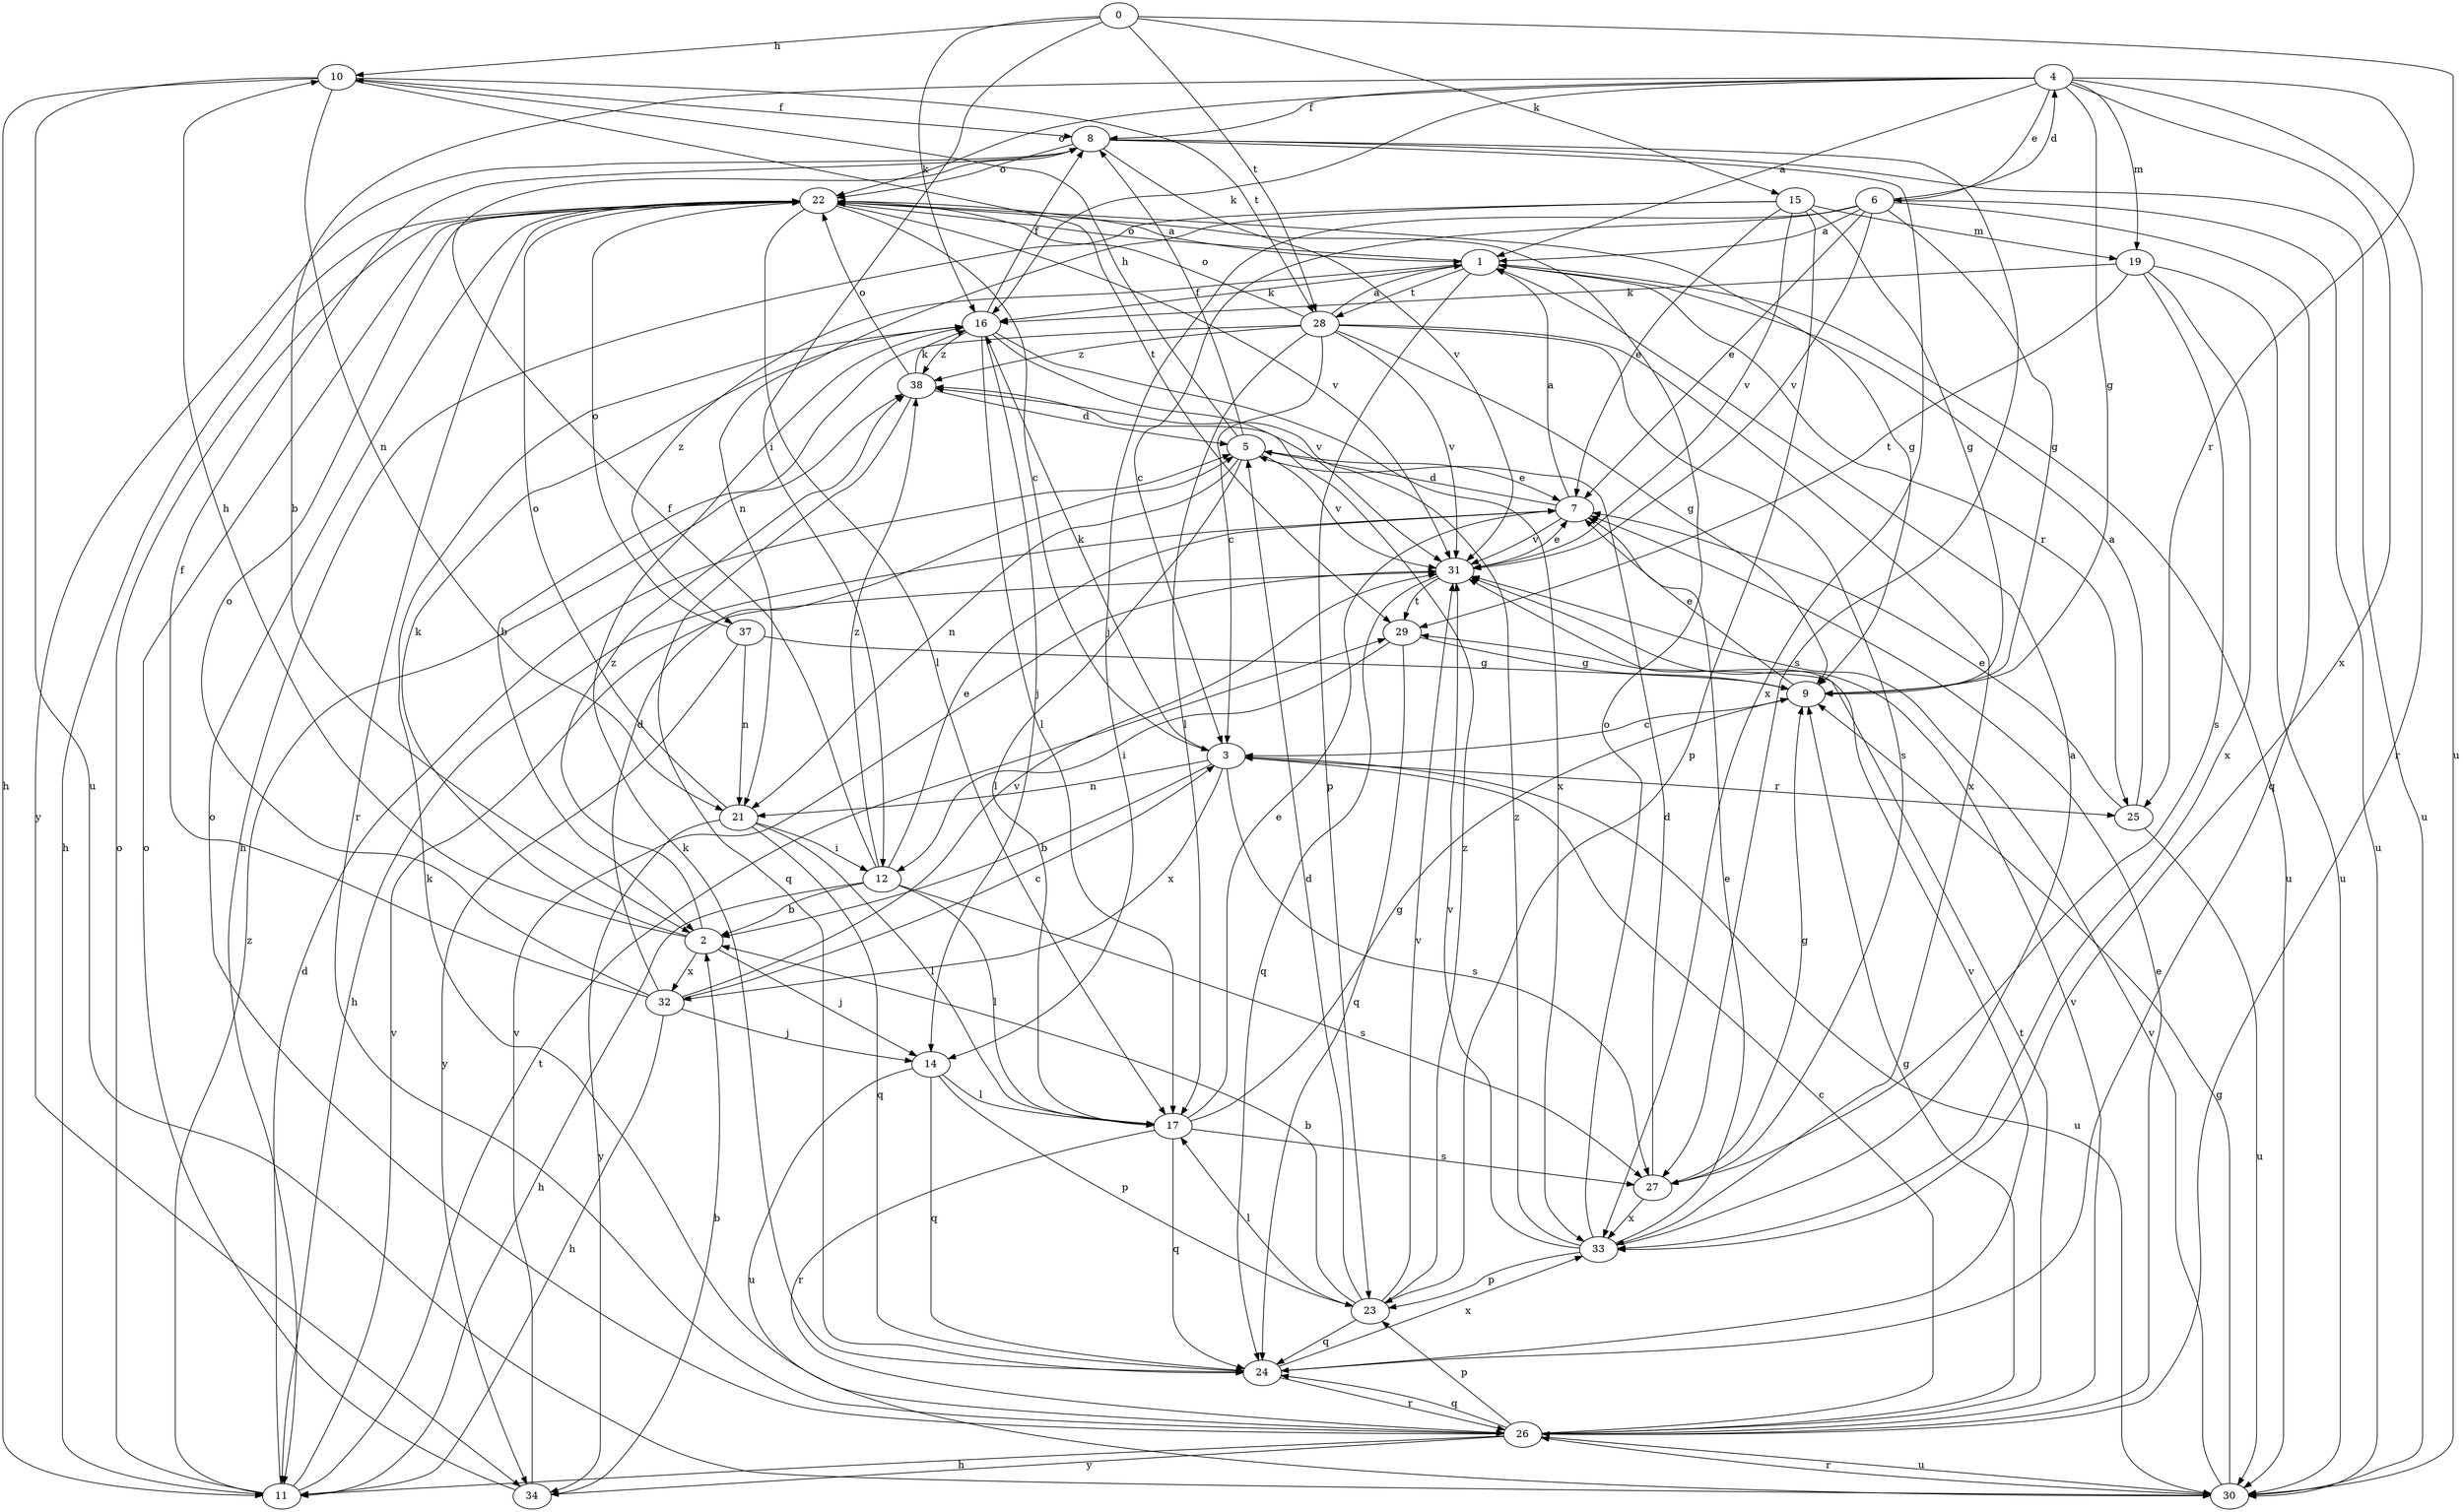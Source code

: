 strict digraph  {
0;
1;
2;
3;
4;
5;
6;
7;
8;
9;
10;
11;
12;
14;
15;
16;
17;
19;
21;
22;
23;
24;
25;
26;
27;
28;
29;
30;
31;
32;
33;
34;
37;
38;
0 -> 10  [label=h];
0 -> 12  [label=i];
0 -> 15  [label=k];
0 -> 16  [label=k];
0 -> 28  [label=t];
0 -> 30  [label=u];
1 -> 16  [label=k];
1 -> 22  [label=o];
1 -> 23  [label=p];
1 -> 25  [label=r];
1 -> 28  [label=t];
1 -> 30  [label=u];
1 -> 37  [label=z];
2 -> 10  [label=h];
2 -> 14  [label=j];
2 -> 16  [label=k];
2 -> 32  [label=x];
2 -> 38  [label=z];
3 -> 2  [label=b];
3 -> 16  [label=k];
3 -> 21  [label=n];
3 -> 25  [label=r];
3 -> 27  [label=s];
3 -> 30  [label=u];
3 -> 32  [label=x];
4 -> 1  [label=a];
4 -> 2  [label=b];
4 -> 6  [label=e];
4 -> 8  [label=f];
4 -> 9  [label=g];
4 -> 16  [label=k];
4 -> 19  [label=m];
4 -> 22  [label=o];
4 -> 25  [label=r];
4 -> 26  [label=r];
4 -> 33  [label=x];
5 -> 7  [label=e];
5 -> 8  [label=f];
5 -> 10  [label=h];
5 -> 17  [label=l];
5 -> 21  [label=n];
5 -> 31  [label=v];
6 -> 1  [label=a];
6 -> 3  [label=c];
6 -> 4  [label=d];
6 -> 7  [label=e];
6 -> 9  [label=g];
6 -> 14  [label=j];
6 -> 24  [label=q];
6 -> 30  [label=u];
6 -> 31  [label=v];
7 -> 1  [label=a];
7 -> 5  [label=d];
7 -> 11  [label=h];
7 -> 31  [label=v];
8 -> 22  [label=o];
8 -> 27  [label=s];
8 -> 30  [label=u];
8 -> 31  [label=v];
8 -> 33  [label=x];
8 -> 34  [label=y];
9 -> 3  [label=c];
9 -> 7  [label=e];
10 -> 8  [label=f];
10 -> 11  [label=h];
10 -> 21  [label=n];
10 -> 28  [label=t];
10 -> 29  [label=t];
10 -> 30  [label=u];
11 -> 5  [label=d];
11 -> 22  [label=o];
11 -> 29  [label=t];
11 -> 31  [label=v];
11 -> 38  [label=z];
12 -> 2  [label=b];
12 -> 7  [label=e];
12 -> 8  [label=f];
12 -> 11  [label=h];
12 -> 17  [label=l];
12 -> 27  [label=s];
12 -> 38  [label=z];
14 -> 17  [label=l];
14 -> 23  [label=p];
14 -> 24  [label=q];
14 -> 30  [label=u];
15 -> 7  [label=e];
15 -> 9  [label=g];
15 -> 11  [label=h];
15 -> 19  [label=m];
15 -> 21  [label=n];
15 -> 23  [label=p];
15 -> 31  [label=v];
16 -> 8  [label=f];
16 -> 14  [label=j];
16 -> 17  [label=l];
16 -> 31  [label=v];
16 -> 33  [label=x];
16 -> 38  [label=z];
17 -> 7  [label=e];
17 -> 9  [label=g];
17 -> 24  [label=q];
17 -> 26  [label=r];
17 -> 27  [label=s];
19 -> 16  [label=k];
19 -> 27  [label=s];
19 -> 29  [label=t];
19 -> 30  [label=u];
19 -> 33  [label=x];
21 -> 12  [label=i];
21 -> 17  [label=l];
21 -> 22  [label=o];
21 -> 24  [label=q];
21 -> 34  [label=y];
22 -> 1  [label=a];
22 -> 3  [label=c];
22 -> 9  [label=g];
22 -> 11  [label=h];
22 -> 17  [label=l];
22 -> 26  [label=r];
22 -> 31  [label=v];
23 -> 2  [label=b];
23 -> 5  [label=d];
23 -> 17  [label=l];
23 -> 24  [label=q];
23 -> 31  [label=v];
23 -> 38  [label=z];
24 -> 16  [label=k];
24 -> 26  [label=r];
24 -> 31  [label=v];
24 -> 33  [label=x];
25 -> 1  [label=a];
25 -> 7  [label=e];
25 -> 30  [label=u];
26 -> 3  [label=c];
26 -> 7  [label=e];
26 -> 9  [label=g];
26 -> 11  [label=h];
26 -> 16  [label=k];
26 -> 22  [label=o];
26 -> 23  [label=p];
26 -> 24  [label=q];
26 -> 29  [label=t];
26 -> 30  [label=u];
26 -> 31  [label=v];
26 -> 34  [label=y];
27 -> 5  [label=d];
27 -> 9  [label=g];
27 -> 33  [label=x];
28 -> 1  [label=a];
28 -> 2  [label=b];
28 -> 3  [label=c];
28 -> 9  [label=g];
28 -> 17  [label=l];
28 -> 22  [label=o];
28 -> 27  [label=s];
28 -> 31  [label=v];
28 -> 33  [label=x];
28 -> 38  [label=z];
29 -> 9  [label=g];
29 -> 12  [label=i];
29 -> 24  [label=q];
30 -> 9  [label=g];
30 -> 26  [label=r];
30 -> 31  [label=v];
31 -> 7  [label=e];
31 -> 24  [label=q];
31 -> 29  [label=t];
32 -> 3  [label=c];
32 -> 5  [label=d];
32 -> 8  [label=f];
32 -> 11  [label=h];
32 -> 14  [label=j];
32 -> 22  [label=o];
32 -> 31  [label=v];
33 -> 1  [label=a];
33 -> 7  [label=e];
33 -> 22  [label=o];
33 -> 23  [label=p];
33 -> 31  [label=v];
33 -> 38  [label=z];
34 -> 2  [label=b];
34 -> 22  [label=o];
34 -> 31  [label=v];
37 -> 9  [label=g];
37 -> 21  [label=n];
37 -> 22  [label=o];
37 -> 34  [label=y];
38 -> 5  [label=d];
38 -> 16  [label=k];
38 -> 22  [label=o];
38 -> 24  [label=q];
}
